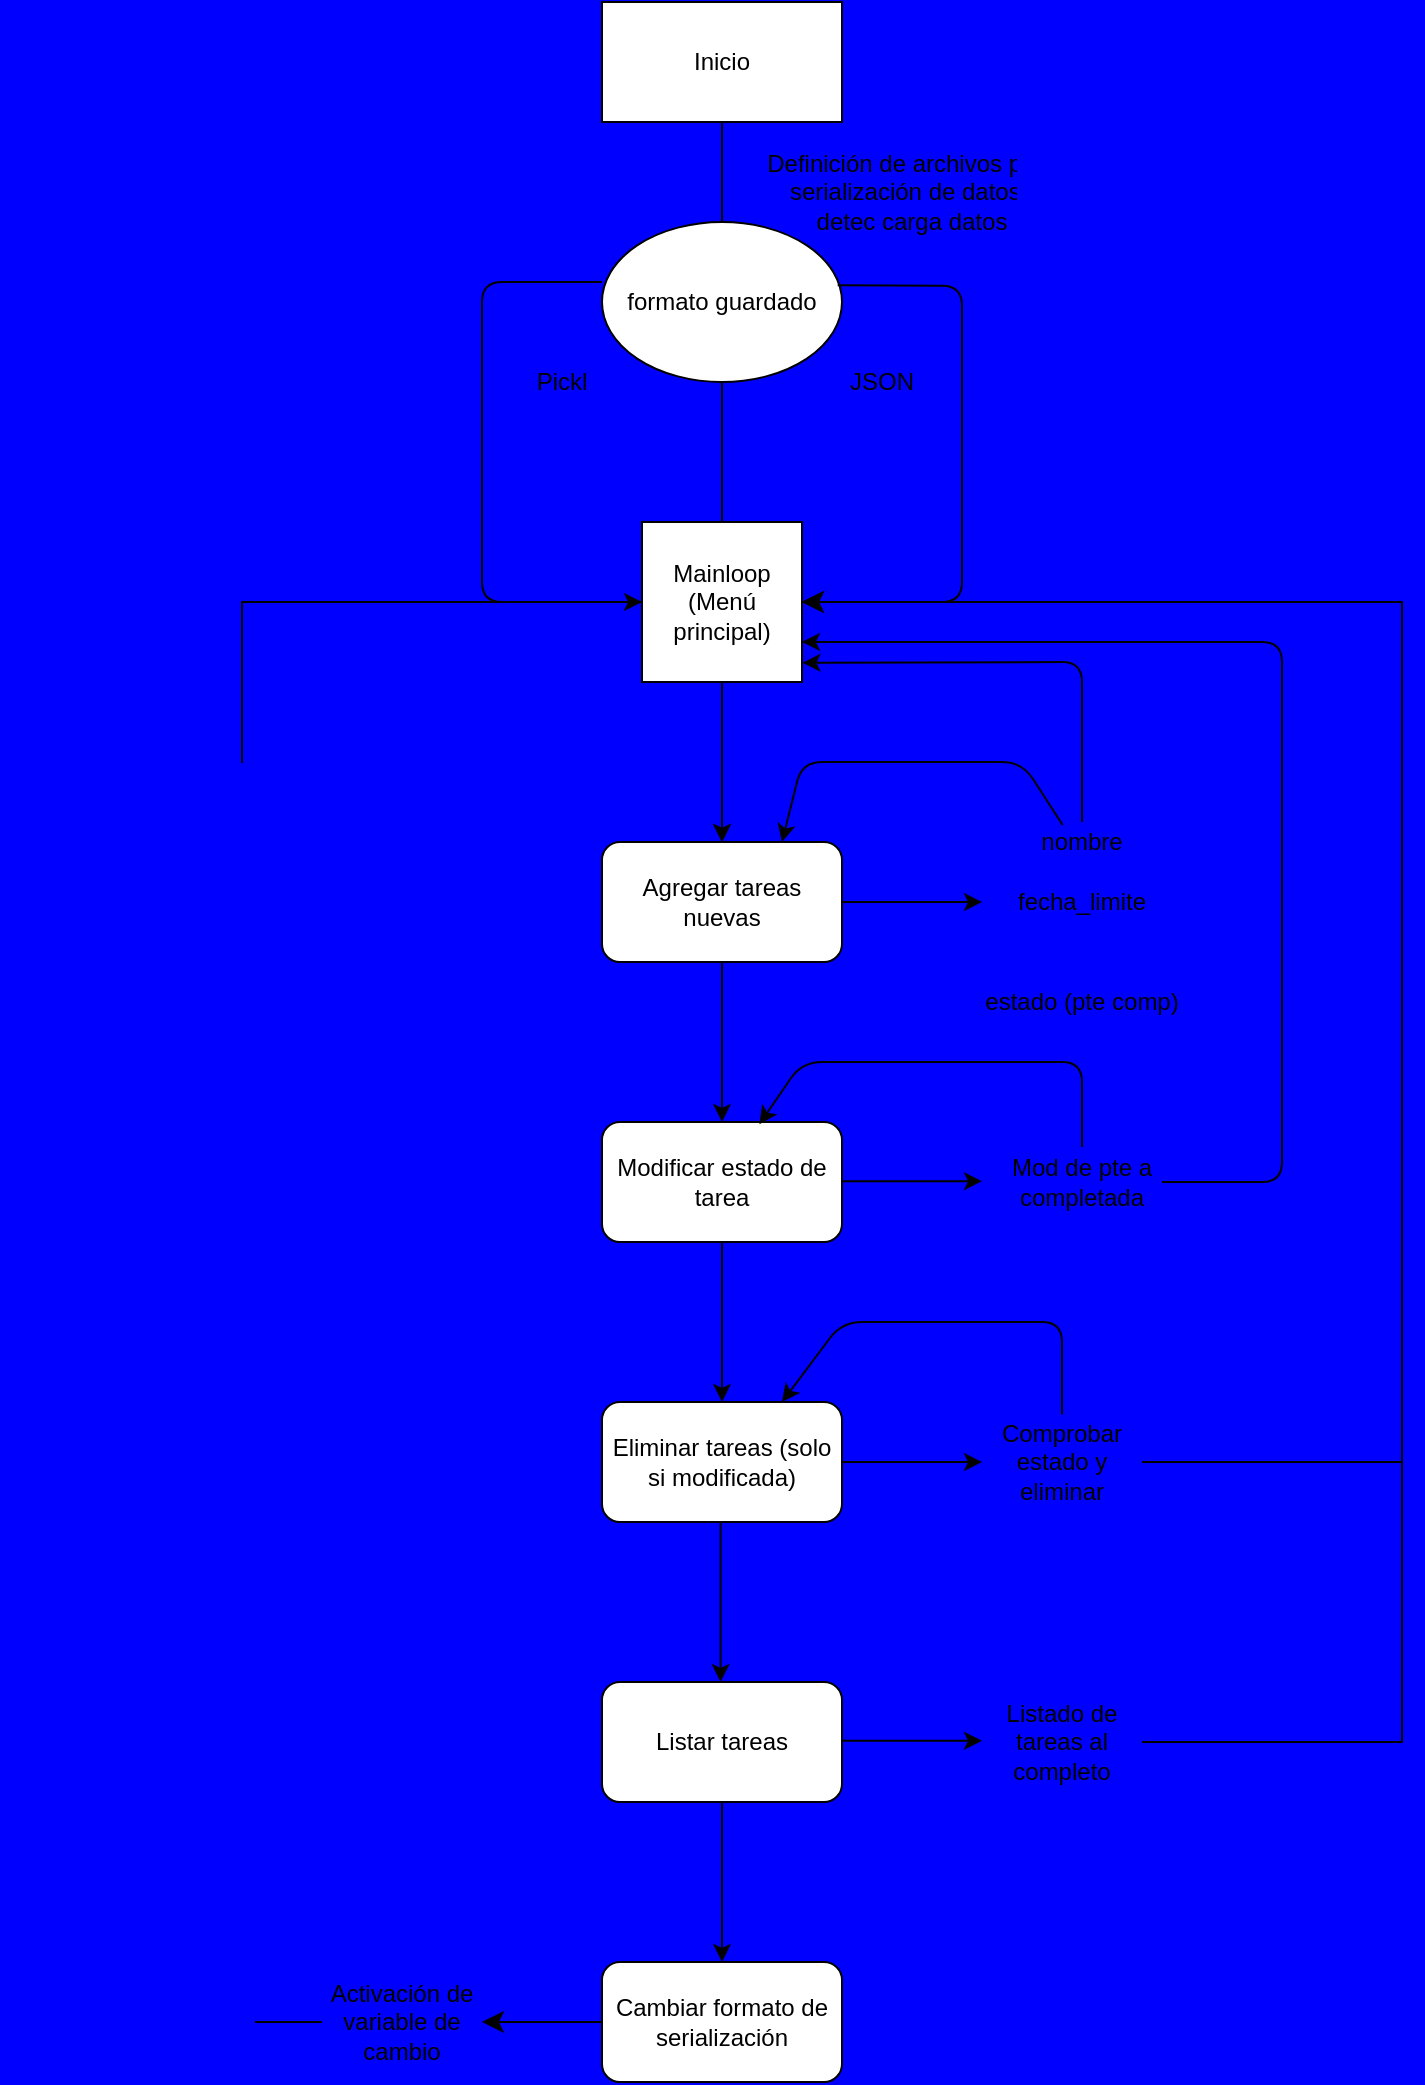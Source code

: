 <mxfile>
    <diagram id="CY1FekfpP74OAtul4aSD" name="Page-1">
        <mxGraphModel dx="1457" dy="938" grid="1" gridSize="10" guides="1" tooltips="1" connect="1" arrows="1" fold="1" page="1" pageScale="1" pageWidth="827" pageHeight="1169" background="#0000FF" math="0" shadow="0">
            <root>
                <mxCell id="0"/>
                <mxCell id="1" parent="0"/>
                <mxCell id="25" value="" style="edgeStyle=none;html=1;" edge="1" parent="1" source="2" target="18">
                    <mxGeometry relative="1" as="geometry"/>
                </mxCell>
                <mxCell id="2" value="Mainloop (Menú principal)" style="whiteSpace=wrap;html=1;aspect=fixed;" vertex="1" parent="1">
                    <mxGeometry x="320" y="280" width="80" height="80" as="geometry"/>
                </mxCell>
                <mxCell id="3" value="" style="endArrow=none;html=1;exitX=0.5;exitY=0;exitDx=0;exitDy=0;" edge="1" parent="1" source="2">
                    <mxGeometry width="50" height="50" relative="1" as="geometry">
                        <mxPoint x="340" y="270" as="sourcePoint"/>
                        <mxPoint x="360" y="200" as="targetPoint"/>
                    </mxGeometry>
                </mxCell>
                <mxCell id="4" value="formato guardado" style="ellipse;whiteSpace=wrap;html=1;" vertex="1" parent="1">
                    <mxGeometry x="300" y="130" width="120" height="80" as="geometry"/>
                </mxCell>
                <mxCell id="5" value="Inicio" style="rounded=0;whiteSpace=wrap;html=1;" vertex="1" parent="1">
                    <mxGeometry x="300" y="20" width="120" height="60" as="geometry"/>
                </mxCell>
                <mxCell id="6" value="" style="endArrow=none;html=1;exitX=0.5;exitY=0;exitDx=0;exitDy=0;" edge="1" parent="1" source="4">
                    <mxGeometry width="50" height="50" relative="1" as="geometry">
                        <mxPoint x="310" y="130" as="sourcePoint"/>
                        <mxPoint x="360" y="80" as="targetPoint"/>
                    </mxGeometry>
                </mxCell>
                <mxCell id="10" style="edgeStyle=none;html=1;exitX=0.982;exitY=0.395;exitDx=0;exitDy=0;entryX=1;entryY=0.5;entryDx=0;entryDy=0;exitPerimeter=0;" edge="1" parent="1" source="4" target="2">
                    <mxGeometry relative="1" as="geometry">
                        <mxPoint x="440" y="320" as="targetPoint"/>
                        <Array as="points">
                            <mxPoint x="480" y="162"/>
                            <mxPoint x="480" y="260"/>
                            <mxPoint x="480" y="320"/>
                        </Array>
                    </mxGeometry>
                </mxCell>
                <mxCell id="11" style="edgeStyle=none;html=1;exitX=0;exitY=0.375;exitDx=0;exitDy=0;entryX=0;entryY=0.5;entryDx=0;entryDy=0;exitPerimeter=0;" edge="1" parent="1" source="4" target="2">
                    <mxGeometry relative="1" as="geometry">
                        <mxPoint x="260" y="150" as="sourcePoint"/>
                        <Array as="points">
                            <mxPoint x="270" y="160"/>
                            <mxPoint x="240" y="160"/>
                            <mxPoint x="240" y="240"/>
                            <mxPoint x="240" y="280"/>
                            <mxPoint x="240" y="320"/>
                        </Array>
                    </mxGeometry>
                </mxCell>
                <mxCell id="9" value="" style="shape=partialRectangle;whiteSpace=wrap;html=1;bottom=0;right=0;fillColor=none;" vertex="1" parent="1">
                    <mxGeometry y="180" as="geometry"/>
                </mxCell>
                <UserObject label="JSON" placeholders="1" name="Variable" id="14">
                    <mxCell style="text;html=1;strokeColor=none;fillColor=none;align=center;verticalAlign=middle;whiteSpace=wrap;overflow=hidden;" vertex="1" parent="1">
                        <mxGeometry x="400" y="200" width="80" height="20" as="geometry"/>
                    </mxCell>
                </UserObject>
                <mxCell id="15" value="" style="shape=partialRectangle;whiteSpace=wrap;html=1;bottom=0;right=0;fillColor=none;" vertex="1" parent="1">
                    <mxGeometry x="430" y="180" as="geometry"/>
                </mxCell>
                <UserObject label="Pickl" placeholders="1" name="Variable" id="16">
                    <mxCell style="text;html=1;strokeColor=none;fillColor=none;align=center;verticalAlign=middle;whiteSpace=wrap;overflow=hidden;" vertex="1" parent="1">
                        <mxGeometry x="240" y="200" width="80" height="20" as="geometry"/>
                    </mxCell>
                </UserObject>
                <mxCell id="28" style="edgeStyle=none;html=1;" edge="1" parent="1" source="18">
                    <mxGeometry relative="1" as="geometry">
                        <mxPoint x="360" y="580" as="targetPoint"/>
                    </mxGeometry>
                </mxCell>
                <mxCell id="18" value="Agregar tareas nuevas" style="rounded=1;whiteSpace=wrap;html=1;" vertex="1" parent="1">
                    <mxGeometry x="300" y="440" width="120" height="60" as="geometry"/>
                </mxCell>
                <mxCell id="19" value="" style="endArrow=classic;html=1;" edge="1" parent="1">
                    <mxGeometry width="50" height="50" relative="1" as="geometry">
                        <mxPoint x="420" y="470" as="sourcePoint"/>
                        <mxPoint x="490" y="470" as="targetPoint"/>
                    </mxGeometry>
                </mxCell>
                <UserObject label="nombre" placeholders="1" name="Variable" id="20">
                    <mxCell style="text;html=1;strokeColor=none;fillColor=none;align=center;verticalAlign=middle;whiteSpace=wrap;overflow=hidden;" vertex="1" parent="1">
                        <mxGeometry x="500" y="430" width="80" height="20" as="geometry"/>
                    </mxCell>
                </UserObject>
                <UserObject label="fecha_limite" placeholders="1" name="Variable" id="21">
                    <mxCell style="text;html=1;strokeColor=none;fillColor=none;align=center;verticalAlign=middle;whiteSpace=wrap;overflow=hidden;" vertex="1" parent="1">
                        <mxGeometry x="500" y="460" width="80" height="20" as="geometry"/>
                    </mxCell>
                </UserObject>
                <UserObject label="estado (pte comp)" placeholders="1" name="Variable" id="22">
                    <mxCell style="text;html=1;strokeColor=none;fillColor=none;align=center;verticalAlign=middle;whiteSpace=wrap;overflow=hidden;" vertex="1" parent="1">
                        <mxGeometry x="470" y="510" width="140" height="20" as="geometry"/>
                    </mxCell>
                </UserObject>
                <mxCell id="23" value="" style="endArrow=classic;html=1;entryX=1.003;entryY=0.88;entryDx=0;entryDy=0;entryPerimeter=0;" edge="1" parent="1" target="2">
                    <mxGeometry width="50" height="50" relative="1" as="geometry">
                        <mxPoint x="540" y="430" as="sourcePoint"/>
                        <mxPoint x="590" y="380" as="targetPoint"/>
                        <Array as="points">
                            <mxPoint x="540" y="350"/>
                        </Array>
                    </mxGeometry>
                </mxCell>
                <mxCell id="24" value="" style="endArrow=classic;html=1;entryX=0.5;entryY=0;entryDx=0;entryDy=0;" edge="1" parent="1" target="18">
                    <mxGeometry width="50" height="50" relative="1" as="geometry">
                        <mxPoint x="360" y="360" as="sourcePoint"/>
                        <mxPoint x="410.24" y="360.4" as="targetPoint"/>
                        <Array as="points">
                            <mxPoint x="360" y="360"/>
                        </Array>
                    </mxGeometry>
                </mxCell>
                <UserObject label="Definición de archivos para serialización de datos / detec carga datos" placeholders="1" name="Variable" id="26">
                    <mxCell style="text;html=1;strokeColor=none;fillColor=none;align=center;verticalAlign=middle;whiteSpace=wrap;overflow=hidden;" vertex="1" parent="1">
                        <mxGeometry x="380" y="90" width="150" height="50" as="geometry"/>
                    </mxCell>
                </UserObject>
                <mxCell id="33" value="Modificar estado de tarea" style="rounded=1;whiteSpace=wrap;html=1;" vertex="1" parent="1">
                    <mxGeometry x="300" y="580" width="120" height="60" as="geometry"/>
                </mxCell>
                <UserObject label="Mod de pte a completada" placeholders="1" name="Variable" id="34">
                    <mxCell style="text;html=1;strokeColor=none;fillColor=none;align=center;verticalAlign=middle;whiteSpace=wrap;overflow=hidden;" vertex="1" parent="1">
                        <mxGeometry x="500" y="592.5" width="80" height="35" as="geometry"/>
                    </mxCell>
                </UserObject>
                <mxCell id="35" value="" style="endArrow=classic;html=1;" edge="1" parent="1">
                    <mxGeometry width="50" height="50" relative="1" as="geometry">
                        <mxPoint x="420" y="609.58" as="sourcePoint"/>
                        <mxPoint x="490" y="609.58" as="targetPoint"/>
                    </mxGeometry>
                </mxCell>
                <mxCell id="36" value="" style="endArrow=classic;html=1;entryX=0.656;entryY=0.018;entryDx=0;entryDy=0;entryPerimeter=0;" edge="1" parent="1" target="33">
                    <mxGeometry width="50" height="50" relative="1" as="geometry">
                        <mxPoint x="540" y="592.5" as="sourcePoint"/>
                        <mxPoint x="410" y="543" as="targetPoint"/>
                        <Array as="points">
                            <mxPoint x="540" y="550"/>
                            <mxPoint x="400" y="550"/>
                        </Array>
                    </mxGeometry>
                </mxCell>
                <mxCell id="37" value="" style="endArrow=classic;html=1;entryX=1;entryY=0.75;entryDx=0;entryDy=0;exitX=1;exitY=0.5;exitDx=0;exitDy=0;" edge="1" parent="1" source="34" target="2">
                    <mxGeometry width="50" height="50" relative="1" as="geometry">
                        <mxPoint x="610" y="610" as="sourcePoint"/>
                        <mxPoint x="660" y="609.41" as="targetPoint"/>
                        <Array as="points">
                            <mxPoint x="640" y="610"/>
                            <mxPoint x="640" y="340"/>
                        </Array>
                    </mxGeometry>
                </mxCell>
                <mxCell id="41" value="" style="edgeStyle=none;orthogonalLoop=1;jettySize=auto;html=1;exitX=0.379;exitY=0.075;exitDx=0;exitDy=0;exitPerimeter=0;entryX=0.75;entryY=0;entryDx=0;entryDy=0;" edge="1" parent="1" source="20" target="18">
                    <mxGeometry width="100" relative="1" as="geometry">
                        <mxPoint x="440" y="410" as="sourcePoint"/>
                        <mxPoint x="400" y="400" as="targetPoint"/>
                        <Array as="points">
                            <mxPoint x="510" y="400"/>
                            <mxPoint x="450" y="400"/>
                            <mxPoint x="400" y="400"/>
                        </Array>
                    </mxGeometry>
                </mxCell>
                <mxCell id="42" value="Eliminar tareas (solo si modificada)" style="rounded=1;whiteSpace=wrap;html=1;" vertex="1" parent="1">
                    <mxGeometry x="300" y="720" width="120" height="60" as="geometry"/>
                </mxCell>
                <mxCell id="46" value="" style="edgeStyle=none;html=1;entryX=0.5;entryY=0;entryDx=0;entryDy=0;exitX=0.5;exitY=1;exitDx=0;exitDy=0;" edge="1" parent="1" source="33" target="42">
                    <mxGeometry relative="1" as="geometry">
                        <mxPoint x="310" y="670" as="sourcePoint"/>
                        <mxPoint x="359.5" y="640" as="targetPoint"/>
                    </mxGeometry>
                </mxCell>
                <mxCell id="47" value="Listar tareas" style="rounded=1;whiteSpace=wrap;html=1;" vertex="1" parent="1">
                    <mxGeometry x="300" y="860" width="120" height="60" as="geometry"/>
                </mxCell>
                <mxCell id="48" value="" style="edgeStyle=none;html=1;entryX=0.5;entryY=0;entryDx=0;entryDy=0;exitX=0.5;exitY=1;exitDx=0;exitDy=0;" edge="1" parent="1">
                    <mxGeometry relative="1" as="geometry">
                        <mxPoint x="359.29" y="780" as="sourcePoint"/>
                        <mxPoint x="359.29" y="860" as="targetPoint"/>
                    </mxGeometry>
                </mxCell>
                <mxCell id="49" value="Cambiar formato de serialización" style="rounded=1;whiteSpace=wrap;html=1;" vertex="1" parent="1">
                    <mxGeometry x="300" y="1000" width="120" height="60" as="geometry"/>
                </mxCell>
                <mxCell id="50" value="" style="edgeStyle=none;html=1;entryX=0.5;entryY=0;entryDx=0;entryDy=0;" edge="1" parent="1" target="49">
                    <mxGeometry relative="1" as="geometry">
                        <mxPoint x="360" y="920" as="sourcePoint"/>
                        <mxPoint x="369.29" y="870" as="targetPoint"/>
                    </mxGeometry>
                </mxCell>
                <UserObject label="Comprobar estado y eliminar" placeholders="1" name="Variable" id="51">
                    <mxCell style="text;html=1;strokeColor=none;fillColor=none;align=center;verticalAlign=middle;whiteSpace=wrap;overflow=hidden;" vertex="1" parent="1">
                        <mxGeometry x="490" y="726.25" width="80" height="47.5" as="geometry"/>
                    </mxCell>
                </UserObject>
                <mxCell id="52" value="" style="endArrow=classic;html=1;exitX=1;exitY=0.5;exitDx=0;exitDy=0;entryX=0;entryY=0.5;entryDx=0;entryDy=0;" edge="1" parent="1" source="42" target="51">
                    <mxGeometry width="50" height="50" relative="1" as="geometry">
                        <mxPoint x="430" y="619.58" as="sourcePoint"/>
                        <mxPoint x="500" y="619.58" as="targetPoint"/>
                    </mxGeometry>
                </mxCell>
                <mxCell id="53" value="" style="endArrow=classic;html=1;exitX=0.5;exitY=0;exitDx=0;exitDy=0;entryX=0.75;entryY=0;entryDx=0;entryDy=0;" edge="1" parent="1" source="51" target="42">
                    <mxGeometry width="50" height="50" relative="1" as="geometry">
                        <mxPoint x="520" y="710" as="sourcePoint"/>
                        <mxPoint x="590" y="710" as="targetPoint"/>
                        <Array as="points">
                            <mxPoint x="530" y="680"/>
                            <mxPoint x="420" y="680"/>
                        </Array>
                    </mxGeometry>
                </mxCell>
                <mxCell id="54" value="" style="edgeStyle=segmentEdgeStyle;endArrow=classic;html=1;curved=0;rounded=0;endSize=8;startSize=8;sourcePerimeterSpacing=0;targetPerimeterSpacing=0;exitX=1;exitY=0.5;exitDx=0;exitDy=0;entryX=1;entryY=0.5;entryDx=0;entryDy=0;" edge="1" parent="1" source="51" target="2">
                    <mxGeometry width="100" relative="1" as="geometry">
                        <mxPoint x="490" y="820" as="sourcePoint"/>
                        <mxPoint x="590" y="860" as="targetPoint"/>
                        <Array as="points">
                            <mxPoint x="700" y="750"/>
                            <mxPoint x="700" y="320"/>
                        </Array>
                    </mxGeometry>
                </mxCell>
                <UserObject label="Listado de tareas al completo" placeholders="1" name="Variable" id="55">
                    <mxCell style="text;html=1;strokeColor=none;fillColor=none;align=center;verticalAlign=middle;whiteSpace=wrap;overflow=hidden;" vertex="1" parent="1">
                        <mxGeometry x="490" y="866.25" width="80" height="47.5" as="geometry"/>
                    </mxCell>
                </UserObject>
                <mxCell id="56" value="" style="endArrow=classic;html=1;exitX=1;exitY=0.5;exitDx=0;exitDy=0;entryX=0;entryY=0.5;entryDx=0;entryDy=0;" edge="1" parent="1">
                    <mxGeometry width="50" height="50" relative="1" as="geometry">
                        <mxPoint x="420" y="889.41" as="sourcePoint"/>
                        <mxPoint x="490" y="889.41" as="targetPoint"/>
                    </mxGeometry>
                </mxCell>
                <mxCell id="57" value="" style="edgeStyle=segmentEdgeStyle;endArrow=classic;html=1;curved=0;rounded=0;endSize=8;startSize=8;sourcePerimeterSpacing=0;targetPerimeterSpacing=0;exitX=1;exitY=0.5;exitDx=0;exitDy=0;entryX=1;entryY=0.5;entryDx=0;entryDy=0;" edge="1" parent="1" target="2">
                    <mxGeometry width="100" relative="1" as="geometry">
                        <mxPoint x="570" y="890" as="sourcePoint"/>
                        <mxPoint x="400" y="460" as="targetPoint"/>
                        <Array as="points">
                            <mxPoint x="700" y="890"/>
                            <mxPoint x="700" y="320"/>
                        </Array>
                    </mxGeometry>
                </mxCell>
                <UserObject label="Activación de variable de cambio" placeholders="1" name="Variable" id="58">
                    <mxCell style="text;html=1;strokeColor=none;fillColor=none;align=center;verticalAlign=middle;whiteSpace=wrap;overflow=hidden;" vertex="1" parent="1">
                        <mxGeometry x="160" y="1006.25" width="80" height="47.5" as="geometry"/>
                    </mxCell>
                </UserObject>
                <mxCell id="59" value="" style="edgeStyle=segmentEdgeStyle;endArrow=none;html=1;curved=0;rounded=0;endSize=8;startSize=8;sourcePerimeterSpacing=0;targetPerimeterSpacing=0;exitX=0;exitY=0.5;exitDx=0;exitDy=0;entryX=0;entryY=0.5;entryDx=0;entryDy=0;endFill=0;" edge="1" parent="1" source="2" target="58">
                    <mxGeometry width="100" relative="1" as="geometry">
                        <mxPoint x="70" y="970" as="sourcePoint"/>
                        <mxPoint x="170" y="1010" as="targetPoint"/>
                        <Array as="points">
                            <mxPoint x="120" y="320"/>
                            <mxPoint x="120" y="1030"/>
                        </Array>
                    </mxGeometry>
                </mxCell>
                <mxCell id="60" value="" style="edgeStyle=none;orthogonalLoop=1;jettySize=auto;html=1;endArrow=none;startArrow=classic;endSize=8;startSize=8;entryX=0;entryY=0.5;entryDx=0;entryDy=0;endFill=0;" edge="1" parent="1" target="49">
                    <mxGeometry width="100" relative="1" as="geometry">
                        <mxPoint x="240" y="1030" as="sourcePoint"/>
                        <mxPoint x="330" y="1029.09" as="targetPoint"/>
                        <Array as="points"/>
                    </mxGeometry>
                </mxCell>
            </root>
        </mxGraphModel>
    </diagram>
</mxfile>